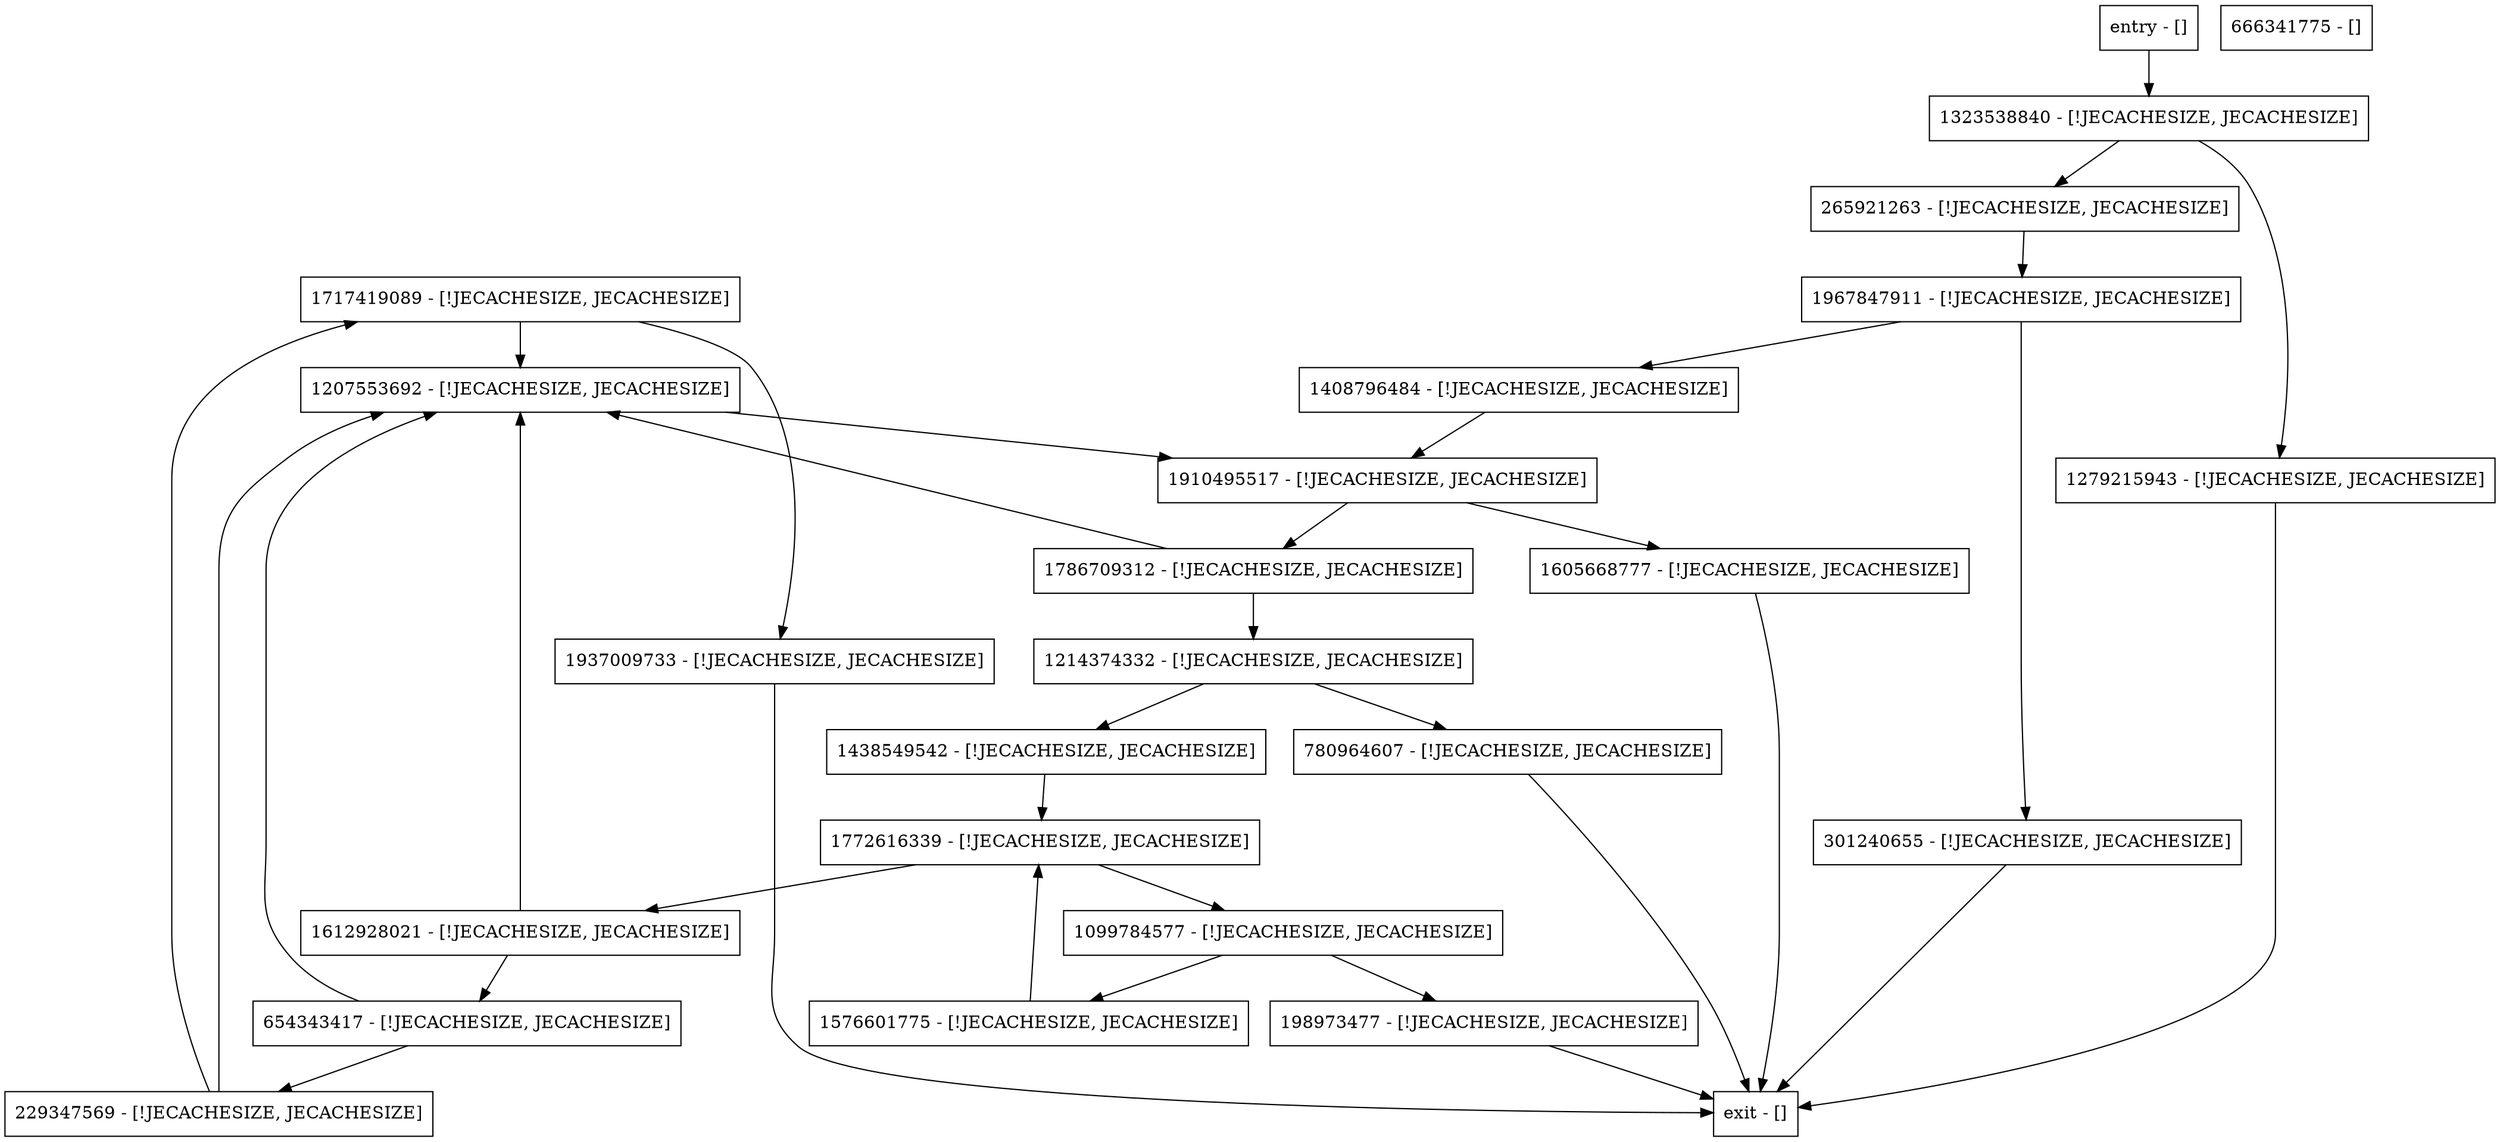 digraph hasCycleInternal {
node [shape=record];
1279215943 [label="1279215943 - [!JECACHESIZE, JECACHESIZE]"];
1576601775 [label="1576601775 - [!JECACHESIZE, JECACHESIZE]"];
265921263 [label="265921263 - [!JECACHESIZE, JECACHESIZE]"];
1207553692 [label="1207553692 - [!JECACHESIZE, JECACHESIZE]"];
1937009733 [label="1937009733 - [!JECACHESIZE, JECACHESIZE]"];
1605668777 [label="1605668777 - [!JECACHESIZE, JECACHESIZE]"];
1099784577 [label="1099784577 - [!JECACHESIZE, JECACHESIZE]"];
1772616339 [label="1772616339 - [!JECACHESIZE, JECACHESIZE]"];
198973477 [label="198973477 - [!JECACHESIZE, JECACHESIZE]"];
1786709312 [label="1786709312 - [!JECACHESIZE, JECACHESIZE]"];
1438549542 [label="1438549542 - [!JECACHESIZE, JECACHESIZE]"];
1910495517 [label="1910495517 - [!JECACHESIZE, JECACHESIZE]"];
1323538840 [label="1323538840 - [!JECACHESIZE, JECACHESIZE]"];
1967847911 [label="1967847911 - [!JECACHESIZE, JECACHESIZE]"];
666341775 [label="666341775 - []"];
229347569 [label="229347569 - [!JECACHESIZE, JECACHESIZE]"];
780964607 [label="780964607 - [!JECACHESIZE, JECACHESIZE]"];
1408796484 [label="1408796484 - [!JECACHESIZE, JECACHESIZE]"];
301240655 [label="301240655 - [!JECACHESIZE, JECACHESIZE]"];
654343417 [label="654343417 - [!JECACHESIZE, JECACHESIZE]"];
entry [label="entry - []"];
exit [label="exit - []"];
1214374332 [label="1214374332 - [!JECACHESIZE, JECACHESIZE]"];
1612928021 [label="1612928021 - [!JECACHESIZE, JECACHESIZE]"];
1717419089 [label="1717419089 - [!JECACHESIZE, JECACHESIZE]"];
entry;
exit;
1279215943 -> exit;
1576601775 -> 1772616339;
265921263 -> 1967847911;
1207553692 -> 1910495517;
1937009733 -> exit;
1605668777 -> exit;
1099784577 -> 198973477;
1099784577 -> 1576601775;
1772616339 -> 1099784577;
1772616339 -> 1612928021;
198973477 -> exit;
1786709312 -> 1214374332;
1786709312 -> 1207553692;
1438549542 -> 1772616339;
1910495517 -> 1605668777;
1910495517 -> 1786709312;
1323538840 -> 1279215943;
1323538840 -> 265921263;
1967847911 -> 1408796484;
1967847911 -> 301240655;
229347569 -> 1717419089;
229347569 -> 1207553692;
780964607 -> exit;
1408796484 -> 1910495517;
301240655 -> exit;
654343417 -> 229347569;
654343417 -> 1207553692;
entry -> 1323538840;
1214374332 -> 780964607;
1214374332 -> 1438549542;
1612928021 -> 654343417;
1612928021 -> 1207553692;
1717419089 -> 1207553692;
1717419089 -> 1937009733;
}
